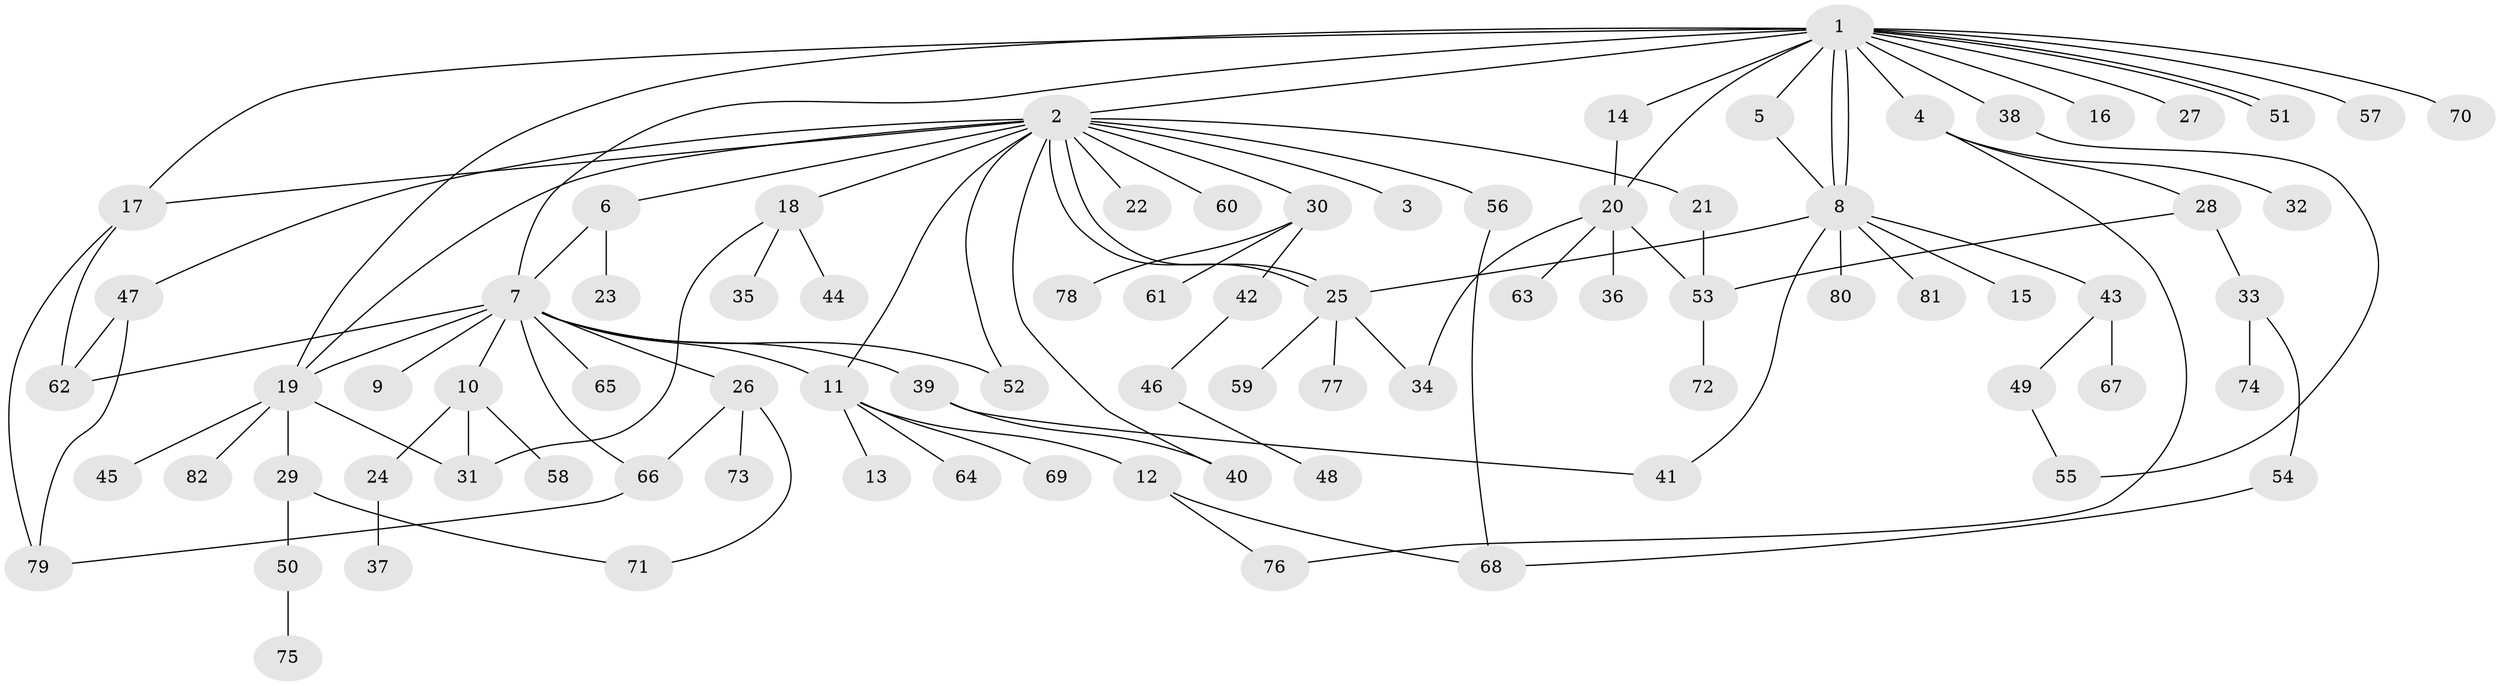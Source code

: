 // coarse degree distribution, {15: 0.01639344262295082, 21: 0.01639344262295082, 1: 0.4426229508196721, 5: 0.04918032786885246, 2: 0.21311475409836064, 13: 0.01639344262295082, 9: 0.01639344262295082, 3: 0.16393442622950818, 4: 0.04918032786885246, 6: 0.01639344262295082}
// Generated by graph-tools (version 1.1) at 2025/23/03/03/25 07:23:55]
// undirected, 82 vertices, 110 edges
graph export_dot {
graph [start="1"]
  node [color=gray90,style=filled];
  1;
  2;
  3;
  4;
  5;
  6;
  7;
  8;
  9;
  10;
  11;
  12;
  13;
  14;
  15;
  16;
  17;
  18;
  19;
  20;
  21;
  22;
  23;
  24;
  25;
  26;
  27;
  28;
  29;
  30;
  31;
  32;
  33;
  34;
  35;
  36;
  37;
  38;
  39;
  40;
  41;
  42;
  43;
  44;
  45;
  46;
  47;
  48;
  49;
  50;
  51;
  52;
  53;
  54;
  55;
  56;
  57;
  58;
  59;
  60;
  61;
  62;
  63;
  64;
  65;
  66;
  67;
  68;
  69;
  70;
  71;
  72;
  73;
  74;
  75;
  76;
  77;
  78;
  79;
  80;
  81;
  82;
  1 -- 2;
  1 -- 4;
  1 -- 5;
  1 -- 7;
  1 -- 8;
  1 -- 8;
  1 -- 14;
  1 -- 16;
  1 -- 17;
  1 -- 19;
  1 -- 20;
  1 -- 27;
  1 -- 38;
  1 -- 51;
  1 -- 51;
  1 -- 57;
  1 -- 70;
  2 -- 3;
  2 -- 6;
  2 -- 11;
  2 -- 17;
  2 -- 18;
  2 -- 19;
  2 -- 21;
  2 -- 22;
  2 -- 25;
  2 -- 25;
  2 -- 30;
  2 -- 40;
  2 -- 47;
  2 -- 52;
  2 -- 56;
  2 -- 60;
  4 -- 28;
  4 -- 32;
  4 -- 76;
  5 -- 8;
  6 -- 7;
  6 -- 23;
  7 -- 9;
  7 -- 10;
  7 -- 11;
  7 -- 19;
  7 -- 26;
  7 -- 39;
  7 -- 52;
  7 -- 62;
  7 -- 65;
  7 -- 66;
  8 -- 15;
  8 -- 25;
  8 -- 41;
  8 -- 43;
  8 -- 80;
  8 -- 81;
  10 -- 24;
  10 -- 31;
  10 -- 58;
  11 -- 12;
  11 -- 13;
  11 -- 64;
  11 -- 69;
  12 -- 68;
  12 -- 76;
  14 -- 20;
  17 -- 62;
  17 -- 79;
  18 -- 31;
  18 -- 35;
  18 -- 44;
  19 -- 29;
  19 -- 31;
  19 -- 45;
  19 -- 82;
  20 -- 34;
  20 -- 36;
  20 -- 53;
  20 -- 63;
  21 -- 53;
  24 -- 37;
  25 -- 34;
  25 -- 59;
  25 -- 77;
  26 -- 66;
  26 -- 71;
  26 -- 73;
  28 -- 33;
  28 -- 53;
  29 -- 50;
  29 -- 71;
  30 -- 42;
  30 -- 61;
  30 -- 78;
  33 -- 54;
  33 -- 74;
  38 -- 55;
  39 -- 40;
  39 -- 41;
  42 -- 46;
  43 -- 49;
  43 -- 67;
  46 -- 48;
  47 -- 62;
  47 -- 79;
  49 -- 55;
  50 -- 75;
  53 -- 72;
  54 -- 68;
  56 -- 68;
  66 -- 79;
}

